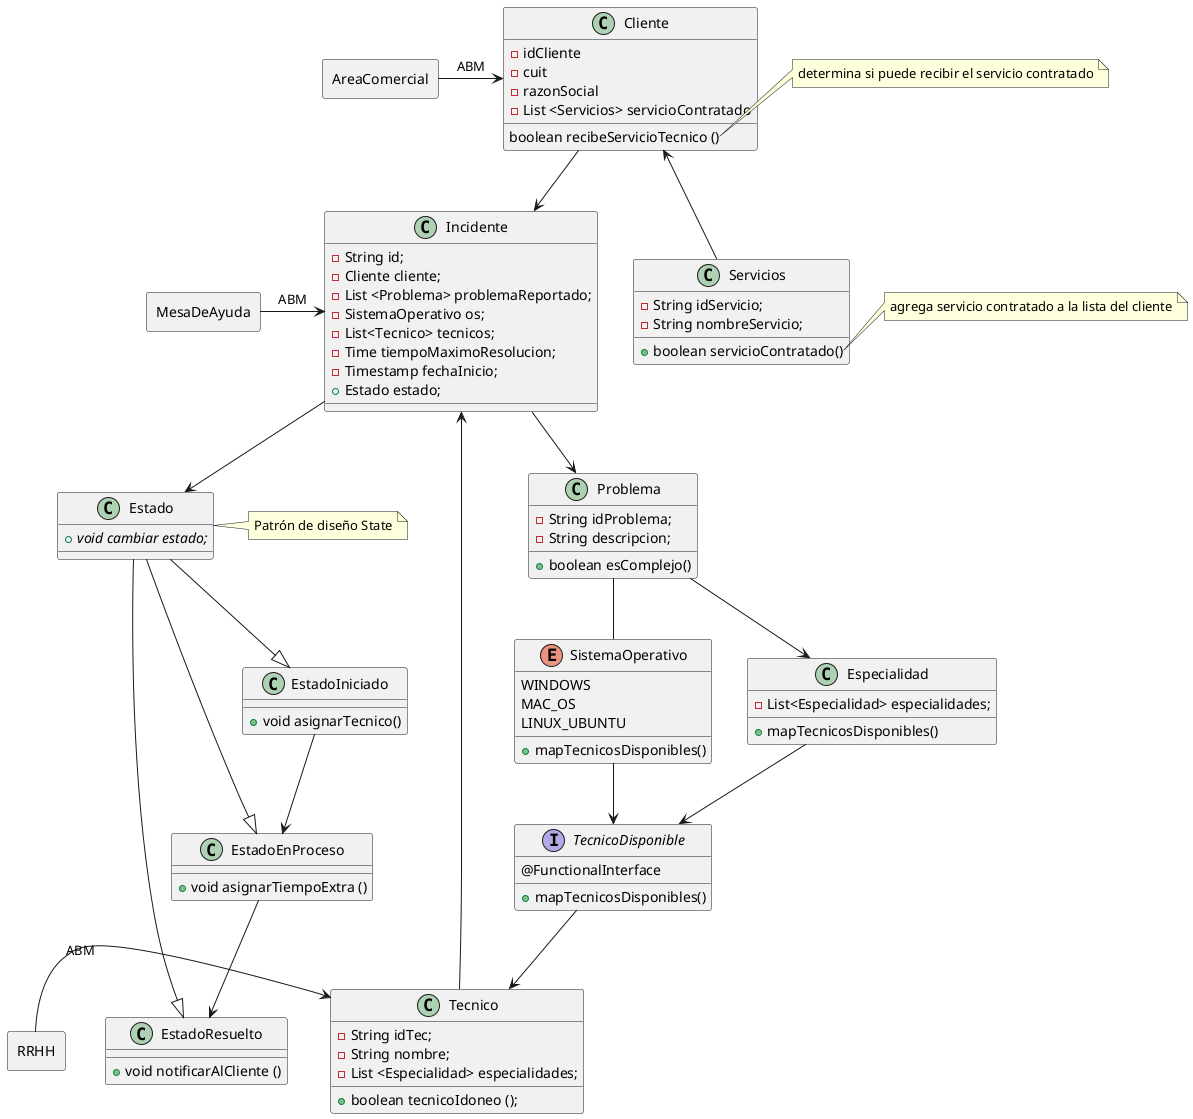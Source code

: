 @startuml
allowmixing
agent RRHH
agent AreaComercial
agent MesaDeAyuda
MesaDeAyuda->Incidente:ABM
RRHH->Tecnico:ABM
AreaComercial->Cliente:ABM
Incidente<--Tecnico
Cliente<--Servicios
Cliente-->Incidente
Incidente-->Problema
Problema--SistemaOperativo
Problema-->Especialidad
Especialidad-->TecnicoDisponible
SistemaOperativo -->TecnicoDisponible
TecnicoDisponible-->Tecnico
class Cliente {
- idCliente
- cuit
- razonSocial
- List <Servicios> servicioContratado
boolean recibeServicioTecnico ()
}
note right of Cliente::recibeServicioTecnico
determina si puede recibir el servicio contratado
end note
class Servicios {
    -String idServicio;
    -String nombreServicio;
   +boolean servicioContratado()
}
note right of Servicios::servicioContratado
agrega servicio contratado a la lista del cliente
end note
Class Incidente {
-String id;
-Cliente cliente;
-List <Problema> problemaReportado;
-SistemaOperativo os;
-List<Tecnico> tecnicos;
-Time tiempoMaximoResolucion;
-Timestamp fechaInicio;
+Estado estado;

}
class Estado {
+void {abstract} cambiar estado;
}
Class EstadoIniciado {
+void asignarTecnico()
}
Class EstadoEnProceso {
 +void asignarTiempoExtra ()
}
Class EstadoResuelto {
+void notificarAlCliente ()
}
note right of Estado:Patrón de diseño State
Incidente-->Estado
Estado--|>EstadoIniciado
Estado--|>EstadoEnProceso
Estado--|>EstadoResuelto
EstadoIniciado-->EstadoEnProceso
EstadoEnProceso-->EstadoResuelto

Class Problema {
-String idProblema;
-String descripcion;
+boolean esComplejo()
}
enum SistemaOperativo{
WINDOWS
MAC_OS
LINUX_UBUNTU
+mapTecnicosDisponibles()
}
Class Tecnico {
    -String idTec;
    -String nombre;
    -List <Especialidad> especialidades;
+boolean tecnicoIdoneo ();
}
Class Especialidad {
- List<Especialidad> especialidades;
+mapTecnicosDisponibles()
}
Interface TecnicoDisponible{
@FunctionalInterface
+mapTecnicosDisponibles()
}
@enduml
